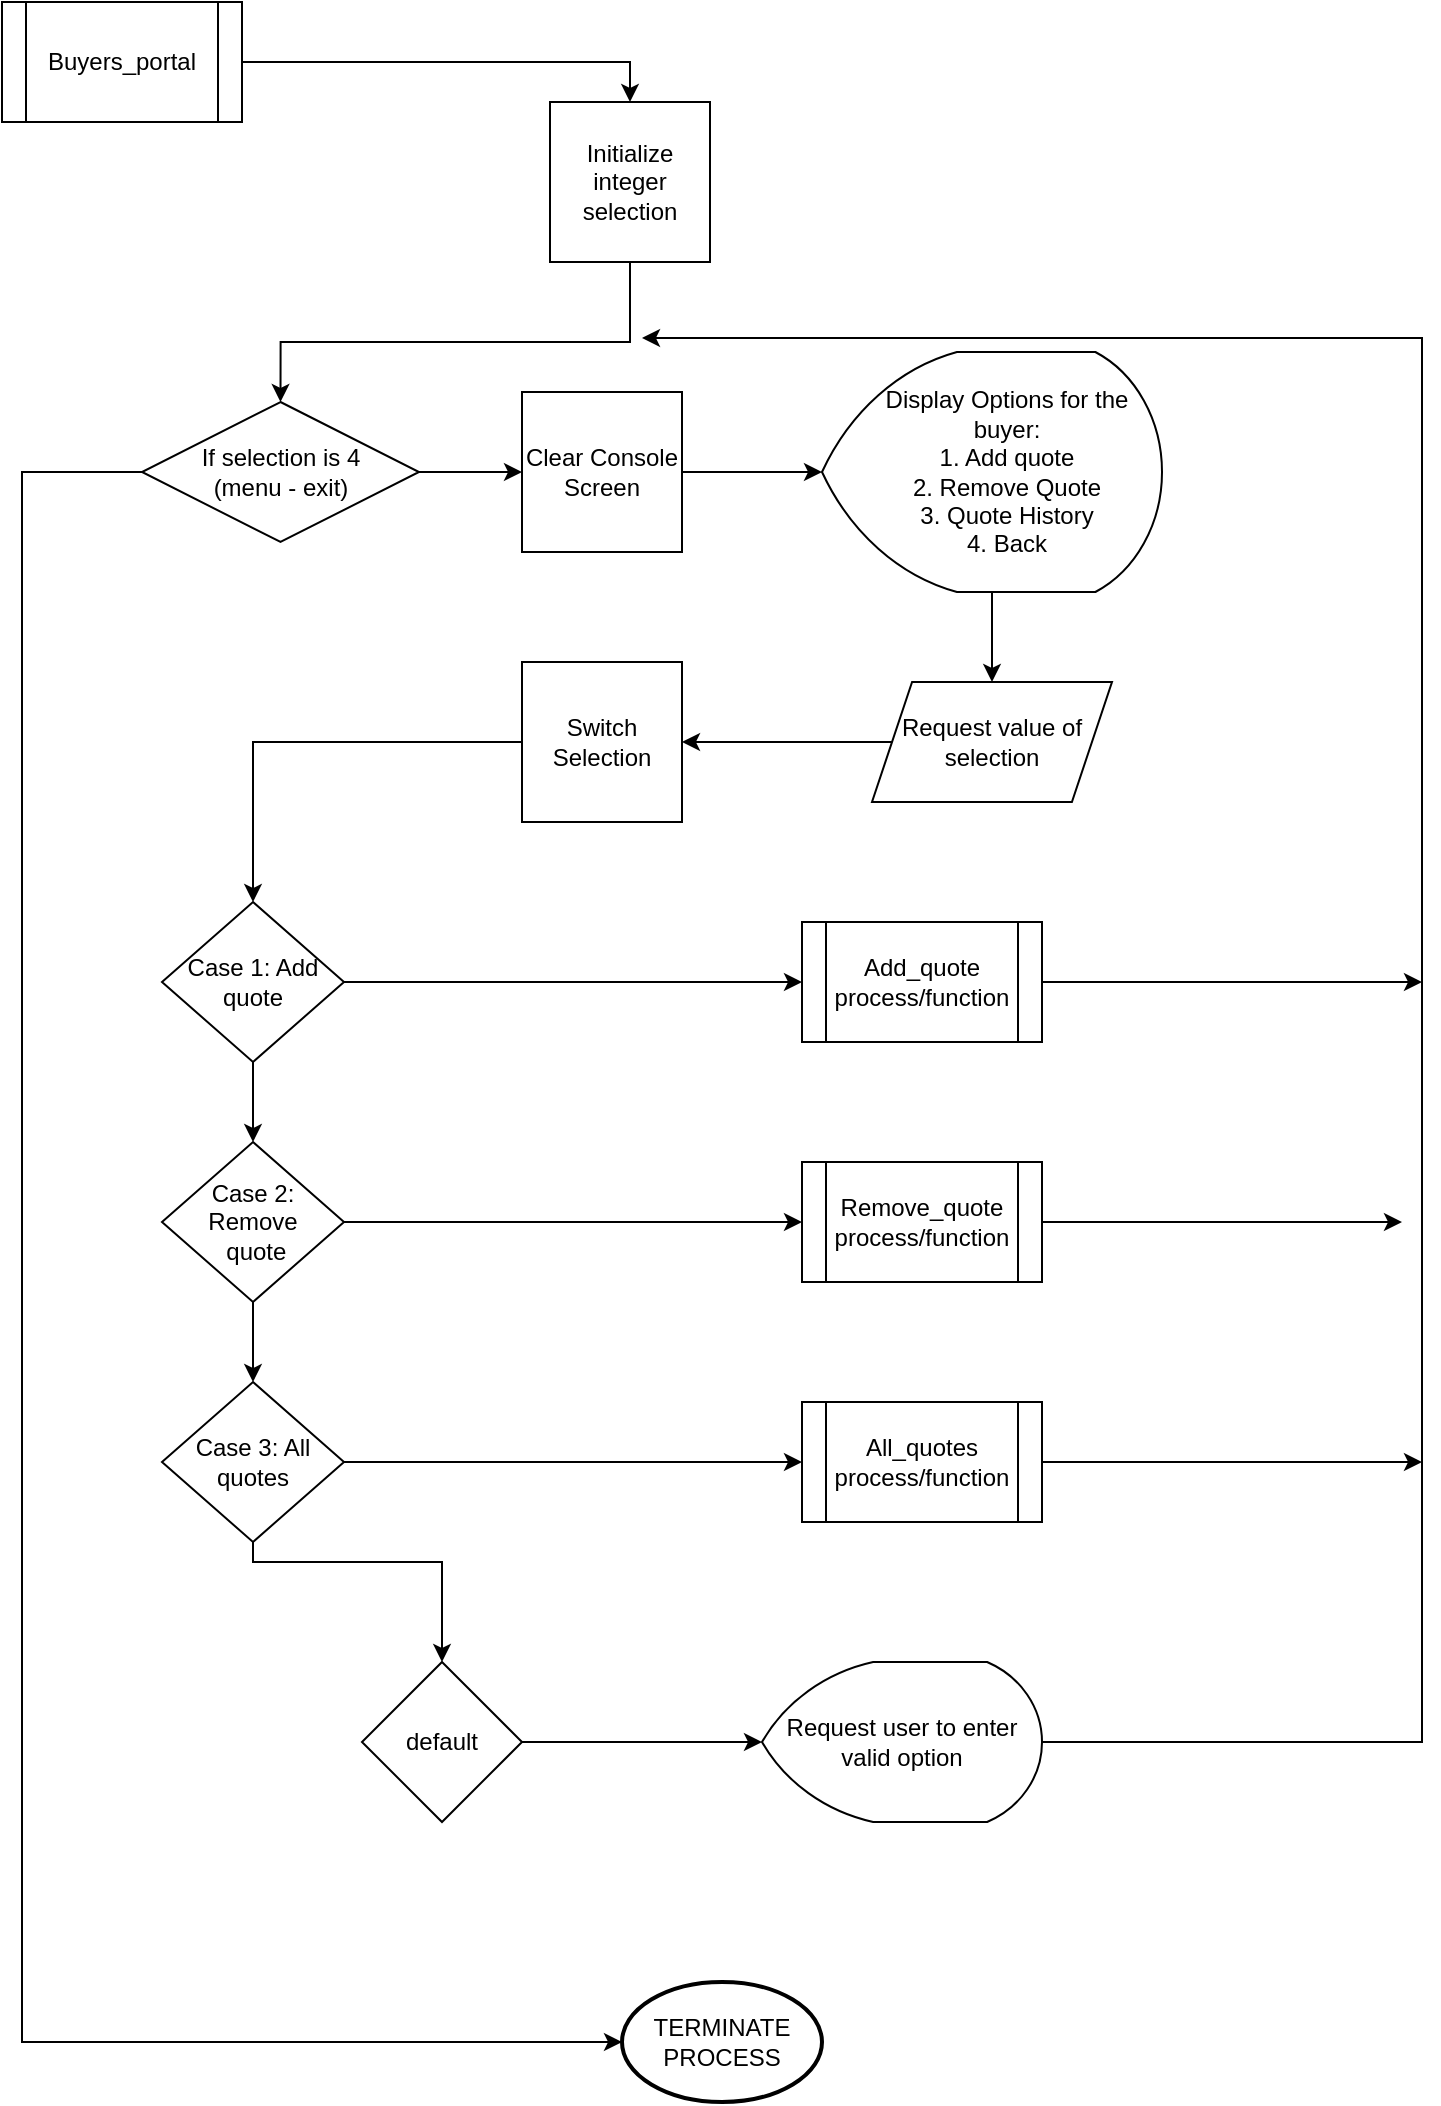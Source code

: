 <mxfile version="13.1.3" type="github"><diagram id="C5RBs43oDa-KdzZeNtuy" name="Page-1"><mxGraphModel dx="2076" dy="1062" grid="1" gridSize="10" guides="1" tooltips="1" connect="1" arrows="1" fold="1" page="1" pageScale="1" pageWidth="827" pageHeight="1169" math="0" shadow="0"><root><mxCell id="WIyWlLk6GJQsqaUBKTNV-0"/><mxCell id="WIyWlLk6GJQsqaUBKTNV-1" parent="WIyWlLk6GJQsqaUBKTNV-0"/><mxCell id="ydVNlwHxqOKNA7oUgX2o-3" style="edgeStyle=orthogonalEdgeStyle;rounded=0;orthogonalLoop=1;jettySize=auto;html=1;entryX=0.5;entryY=0;entryDx=0;entryDy=0;" edge="1" parent="WIyWlLk6GJQsqaUBKTNV-1" source="ydVNlwHxqOKNA7oUgX2o-0" target="ydVNlwHxqOKNA7oUgX2o-2"><mxGeometry relative="1" as="geometry"/></mxCell><mxCell id="ydVNlwHxqOKNA7oUgX2o-0" value="Buyers_portal" style="shape=process;whiteSpace=wrap;html=1;backgroundOutline=1;" vertex="1" parent="WIyWlLk6GJQsqaUBKTNV-1"><mxGeometry x="60" y="40" width="120" height="60" as="geometry"/></mxCell><mxCell id="ydVNlwHxqOKNA7oUgX2o-11" style="edgeStyle=orthogonalEdgeStyle;rounded=0;orthogonalLoop=1;jettySize=auto;html=1;" edge="1" parent="WIyWlLk6GJQsqaUBKTNV-1" source="ydVNlwHxqOKNA7oUgX2o-1" target="ydVNlwHxqOKNA7oUgX2o-10"><mxGeometry relative="1" as="geometry"/></mxCell><mxCell id="ydVNlwHxqOKNA7oUgX2o-48" style="edgeStyle=orthogonalEdgeStyle;rounded=0;orthogonalLoop=1;jettySize=auto;html=1;entryX=0;entryY=0.5;entryDx=0;entryDy=0;entryPerimeter=0;labelBackgroundColor=none;" edge="1" parent="WIyWlLk6GJQsqaUBKTNV-1" source="ydVNlwHxqOKNA7oUgX2o-1" target="ydVNlwHxqOKNA7oUgX2o-47"><mxGeometry relative="1" as="geometry"><Array as="points"><mxPoint x="70" y="275"/><mxPoint x="70" y="1060"/></Array></mxGeometry></mxCell><mxCell id="ydVNlwHxqOKNA7oUgX2o-1" value="If selection is 4 (menu - exit)" style="rhombus;whiteSpace=wrap;html=1;spacingLeft=15;spacingRight=15;" vertex="1" parent="WIyWlLk6GJQsqaUBKTNV-1"><mxGeometry x="130" y="240" width="138.5" height="70" as="geometry"/></mxCell><mxCell id="ydVNlwHxqOKNA7oUgX2o-4" style="edgeStyle=orthogonalEdgeStyle;rounded=0;orthogonalLoop=1;jettySize=auto;html=1;entryX=0.5;entryY=0;entryDx=0;entryDy=0;" edge="1" parent="WIyWlLk6GJQsqaUBKTNV-1" source="ydVNlwHxqOKNA7oUgX2o-2" target="ydVNlwHxqOKNA7oUgX2o-1"><mxGeometry relative="1" as="geometry"><Array as="points"><mxPoint x="374" y="210"/><mxPoint x="199" y="210"/></Array></mxGeometry></mxCell><mxCell id="ydVNlwHxqOKNA7oUgX2o-2" value="Initialize integer selection" style="whiteSpace=wrap;html=1;aspect=fixed;" vertex="1" parent="WIyWlLk6GJQsqaUBKTNV-1"><mxGeometry x="334" y="90" width="80" height="80" as="geometry"/></mxCell><mxCell id="ydVNlwHxqOKNA7oUgX2o-18" value="" style="edgeStyle=orthogonalEdgeStyle;rounded=0;orthogonalLoop=1;jettySize=auto;html=1;labelBackgroundColor=none;" edge="1" parent="WIyWlLk6GJQsqaUBKTNV-1" source="ydVNlwHxqOKNA7oUgX2o-7" target="ydVNlwHxqOKNA7oUgX2o-14"><mxGeometry relative="1" as="geometry"/></mxCell><mxCell id="ydVNlwHxqOKNA7oUgX2o-7" value="Display Options for the buyer:&lt;br&gt;1. Add quote&lt;br&gt;2. Remove Quote&lt;br&gt;3. Quote History&lt;br&gt;4. Back" style="strokeWidth=1;html=1;shape=mxgraph.flowchart.display;whiteSpace=wrap;spacingLeft=15;" vertex="1" parent="WIyWlLk6GJQsqaUBKTNV-1"><mxGeometry x="470" y="215" width="170" height="120" as="geometry"/></mxCell><mxCell id="ydVNlwHxqOKNA7oUgX2o-12" style="edgeStyle=orthogonalEdgeStyle;rounded=0;orthogonalLoop=1;jettySize=auto;html=1;entryX=0;entryY=0.5;entryDx=0;entryDy=0;entryPerimeter=0;labelBackgroundColor=none;" edge="1" parent="WIyWlLk6GJQsqaUBKTNV-1" source="ydVNlwHxqOKNA7oUgX2o-10" target="ydVNlwHxqOKNA7oUgX2o-7"><mxGeometry relative="1" as="geometry"/></mxCell><mxCell id="ydVNlwHxqOKNA7oUgX2o-10" value="Clear Console Screen" style="whiteSpace=wrap;html=1;aspect=fixed;strokeWidth=1;" vertex="1" parent="WIyWlLk6GJQsqaUBKTNV-1"><mxGeometry x="320" y="235" width="80" height="80" as="geometry"/></mxCell><mxCell id="ydVNlwHxqOKNA7oUgX2o-22" style="edgeStyle=orthogonalEdgeStyle;rounded=0;orthogonalLoop=1;jettySize=auto;html=1;exitX=0;exitY=0.5;exitDx=0;exitDy=0;entryX=1;entryY=0.5;entryDx=0;entryDy=0;labelBackgroundColor=none;" edge="1" parent="WIyWlLk6GJQsqaUBKTNV-1" source="ydVNlwHxqOKNA7oUgX2o-14" target="ydVNlwHxqOKNA7oUgX2o-17"><mxGeometry relative="1" as="geometry"/></mxCell><mxCell id="ydVNlwHxqOKNA7oUgX2o-14" value="Request value of selection" style="shape=parallelogram;perimeter=parallelogramPerimeter;whiteSpace=wrap;html=1;strokeWidth=1;size=0.167;" vertex="1" parent="WIyWlLk6GJQsqaUBKTNV-1"><mxGeometry x="495" y="380" width="120" height="60" as="geometry"/></mxCell><mxCell id="ydVNlwHxqOKNA7oUgX2o-24" style="edgeStyle=orthogonalEdgeStyle;rounded=0;orthogonalLoop=1;jettySize=auto;html=1;entryX=0.5;entryY=0;entryDx=0;entryDy=0;labelBackgroundColor=none;" edge="1" parent="WIyWlLk6GJQsqaUBKTNV-1" source="ydVNlwHxqOKNA7oUgX2o-17" target="ydVNlwHxqOKNA7oUgX2o-23"><mxGeometry relative="1" as="geometry"/></mxCell><mxCell id="ydVNlwHxqOKNA7oUgX2o-17" value="Switch Selection" style="whiteSpace=wrap;html=1;aspect=fixed;strokeWidth=1;" vertex="1" parent="WIyWlLk6GJQsqaUBKTNV-1"><mxGeometry x="320" y="370" width="80" height="80" as="geometry"/></mxCell><mxCell id="ydVNlwHxqOKNA7oUgX2o-26" style="edgeStyle=orthogonalEdgeStyle;rounded=0;orthogonalLoop=1;jettySize=auto;html=1;labelBackgroundColor=none;" edge="1" parent="WIyWlLk6GJQsqaUBKTNV-1" source="ydVNlwHxqOKNA7oUgX2o-23" target="ydVNlwHxqOKNA7oUgX2o-25"><mxGeometry relative="1" as="geometry"/></mxCell><mxCell id="ydVNlwHxqOKNA7oUgX2o-31" value="" style="edgeStyle=orthogonalEdgeStyle;rounded=0;orthogonalLoop=1;jettySize=auto;html=1;labelBackgroundColor=none;" edge="1" parent="WIyWlLk6GJQsqaUBKTNV-1" source="ydVNlwHxqOKNA7oUgX2o-23" target="ydVNlwHxqOKNA7oUgX2o-28"><mxGeometry relative="1" as="geometry"/></mxCell><mxCell id="ydVNlwHxqOKNA7oUgX2o-23" value="Case 1: Add quote" style="rhombus;whiteSpace=wrap;html=1;strokeWidth=1;" vertex="1" parent="WIyWlLk6GJQsqaUBKTNV-1"><mxGeometry x="140" y="490" width="91" height="80" as="geometry"/></mxCell><mxCell id="ydVNlwHxqOKNA7oUgX2o-33" style="edgeStyle=orthogonalEdgeStyle;rounded=0;orthogonalLoop=1;jettySize=auto;html=1;entryX=0;entryY=0.5;entryDx=0;entryDy=0;labelBackgroundColor=none;" edge="1" parent="WIyWlLk6GJQsqaUBKTNV-1" source="ydVNlwHxqOKNA7oUgX2o-28" target="ydVNlwHxqOKNA7oUgX2o-32"><mxGeometry relative="1" as="geometry"/></mxCell><mxCell id="ydVNlwHxqOKNA7oUgX2o-35" value="" style="edgeStyle=orthogonalEdgeStyle;rounded=0;orthogonalLoop=1;jettySize=auto;html=1;labelBackgroundColor=none;" edge="1" parent="WIyWlLk6GJQsqaUBKTNV-1" source="ydVNlwHxqOKNA7oUgX2o-28" target="ydVNlwHxqOKNA7oUgX2o-34"><mxGeometry relative="1" as="geometry"/></mxCell><mxCell id="ydVNlwHxqOKNA7oUgX2o-28" value="Case 2: Remove&lt;br&gt;&amp;nbsp;quote" style="rhombus;whiteSpace=wrap;html=1;strokeWidth=1;" vertex="1" parent="WIyWlLk6GJQsqaUBKTNV-1"><mxGeometry x="140" y="610" width="91" height="80" as="geometry"/></mxCell><mxCell id="ydVNlwHxqOKNA7oUgX2o-37" style="edgeStyle=orthogonalEdgeStyle;rounded=0;orthogonalLoop=1;jettySize=auto;html=1;entryX=0;entryY=0.5;entryDx=0;entryDy=0;labelBackgroundColor=none;" edge="1" parent="WIyWlLk6GJQsqaUBKTNV-1" source="ydVNlwHxqOKNA7oUgX2o-34" target="ydVNlwHxqOKNA7oUgX2o-36"><mxGeometry relative="1" as="geometry"/></mxCell><mxCell id="ydVNlwHxqOKNA7oUgX2o-39" style="edgeStyle=orthogonalEdgeStyle;rounded=0;orthogonalLoop=1;jettySize=auto;html=1;entryX=0.5;entryY=0;entryDx=0;entryDy=0;labelBackgroundColor=none;" edge="1" parent="WIyWlLk6GJQsqaUBKTNV-1" source="ydVNlwHxqOKNA7oUgX2o-34" target="ydVNlwHxqOKNA7oUgX2o-38"><mxGeometry relative="1" as="geometry"><Array as="points"><mxPoint x="185" y="820"/><mxPoint x="280" y="820"/></Array></mxGeometry></mxCell><mxCell id="ydVNlwHxqOKNA7oUgX2o-34" value="Case 3: All quotes" style="rhombus;whiteSpace=wrap;html=1;strokeWidth=1;" vertex="1" parent="WIyWlLk6GJQsqaUBKTNV-1"><mxGeometry x="140" y="730" width="91" height="80" as="geometry"/></mxCell><mxCell id="ydVNlwHxqOKNA7oUgX2o-46" style="edgeStyle=orthogonalEdgeStyle;rounded=0;orthogonalLoop=1;jettySize=auto;html=1;labelBackgroundColor=none;" edge="1" parent="WIyWlLk6GJQsqaUBKTNV-1" source="ydVNlwHxqOKNA7oUgX2o-25"><mxGeometry relative="1" as="geometry"><mxPoint x="770" y="530" as="targetPoint"/></mxGeometry></mxCell><mxCell id="ydVNlwHxqOKNA7oUgX2o-25" value="Add_quote process/function" style="shape=process;whiteSpace=wrap;html=1;backgroundOutline=1;strokeWidth=1;" vertex="1" parent="WIyWlLk6GJQsqaUBKTNV-1"><mxGeometry x="460" y="500" width="120" height="60" as="geometry"/></mxCell><mxCell id="ydVNlwHxqOKNA7oUgX2o-45" style="edgeStyle=orthogonalEdgeStyle;rounded=0;orthogonalLoop=1;jettySize=auto;html=1;labelBackgroundColor=none;" edge="1" parent="WIyWlLk6GJQsqaUBKTNV-1" source="ydVNlwHxqOKNA7oUgX2o-32"><mxGeometry relative="1" as="geometry"><mxPoint x="760" y="650" as="targetPoint"/></mxGeometry></mxCell><mxCell id="ydVNlwHxqOKNA7oUgX2o-32" value="Remove_quote process/function" style="shape=process;whiteSpace=wrap;html=1;backgroundOutline=1;strokeWidth=1;" vertex="1" parent="WIyWlLk6GJQsqaUBKTNV-1"><mxGeometry x="460" y="620" width="120" height="60" as="geometry"/></mxCell><mxCell id="ydVNlwHxqOKNA7oUgX2o-44" style="edgeStyle=orthogonalEdgeStyle;rounded=0;orthogonalLoop=1;jettySize=auto;html=1;labelBackgroundColor=none;" edge="1" parent="WIyWlLk6GJQsqaUBKTNV-1" source="ydVNlwHxqOKNA7oUgX2o-36"><mxGeometry relative="1" as="geometry"><mxPoint x="770" y="770" as="targetPoint"/></mxGeometry></mxCell><mxCell id="ydVNlwHxqOKNA7oUgX2o-36" value="All_quotes&lt;br&gt;process/function" style="shape=process;whiteSpace=wrap;html=1;backgroundOutline=1;strokeWidth=1;" vertex="1" parent="WIyWlLk6GJQsqaUBKTNV-1"><mxGeometry x="460" y="740" width="120" height="60" as="geometry"/></mxCell><mxCell id="ydVNlwHxqOKNA7oUgX2o-42" value="" style="edgeStyle=orthogonalEdgeStyle;rounded=0;orthogonalLoop=1;jettySize=auto;html=1;labelBackgroundColor=none;entryX=0;entryY=0.5;entryDx=0;entryDy=0;entryPerimeter=0;" edge="1" parent="WIyWlLk6GJQsqaUBKTNV-1" source="ydVNlwHxqOKNA7oUgX2o-38" target="ydVNlwHxqOKNA7oUgX2o-40"><mxGeometry relative="1" as="geometry"><mxPoint x="400" y="910" as="targetPoint"/></mxGeometry></mxCell><mxCell id="ydVNlwHxqOKNA7oUgX2o-38" value="default" style="rhombus;whiteSpace=wrap;html=1;strokeWidth=1;" vertex="1" parent="WIyWlLk6GJQsqaUBKTNV-1"><mxGeometry x="240" y="870" width="80" height="80" as="geometry"/></mxCell><mxCell id="ydVNlwHxqOKNA7oUgX2o-43" style="edgeStyle=orthogonalEdgeStyle;rounded=0;orthogonalLoop=1;jettySize=auto;html=1;labelBackgroundColor=none;" edge="1" parent="WIyWlLk6GJQsqaUBKTNV-1" source="ydVNlwHxqOKNA7oUgX2o-40"><mxGeometry relative="1" as="geometry"><mxPoint x="380" y="208" as="targetPoint"/><Array as="points"><mxPoint x="770" y="910"/><mxPoint x="770" y="208"/></Array></mxGeometry></mxCell><mxCell id="ydVNlwHxqOKNA7oUgX2o-40" value="Request user to enter valid option" style="strokeWidth=1;html=1;shape=mxgraph.flowchart.display;whiteSpace=wrap;" vertex="1" parent="WIyWlLk6GJQsqaUBKTNV-1"><mxGeometry x="440" y="870" width="140" height="80" as="geometry"/></mxCell><mxCell id="ydVNlwHxqOKNA7oUgX2o-47" value="TERMINATE PROCESS" style="strokeWidth=2;html=1;shape=mxgraph.flowchart.start_1;whiteSpace=wrap;" vertex="1" parent="WIyWlLk6GJQsqaUBKTNV-1"><mxGeometry x="370" y="1030" width="100" height="60" as="geometry"/></mxCell></root></mxGraphModel></diagram></mxfile>